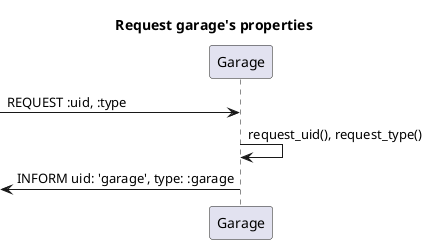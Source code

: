 @startuml

title: Request garage's properties

[-> Garage: REQUEST :uid, :type

Garage -> Garage: request_uid(), request_type()

[<- Garage: INFORM uid: 'garage', type: :garage

@enduml
